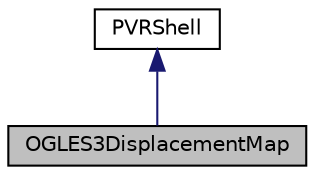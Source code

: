 digraph "OGLES3DisplacementMap"
{
  edge [fontname="Helvetica",fontsize="10",labelfontname="Helvetica",labelfontsize="10"];
  node [fontname="Helvetica",fontsize="10",shape=record];
  Node1 [label="OGLES3DisplacementMap",height=0.2,width=0.4,color="black", fillcolor="grey75", style="filled", fontcolor="black"];
  Node2 -> Node1 [dir="back",color="midnightblue",fontsize="10",style="solid"];
  Node2 [label="PVRShell",height=0.2,width=0.4,color="black", fillcolor="white", style="filled",URL="$class_p_v_r_shell.html",tooltip="Inherited by the application; responsible for abstracting the OS and API. "];
}
